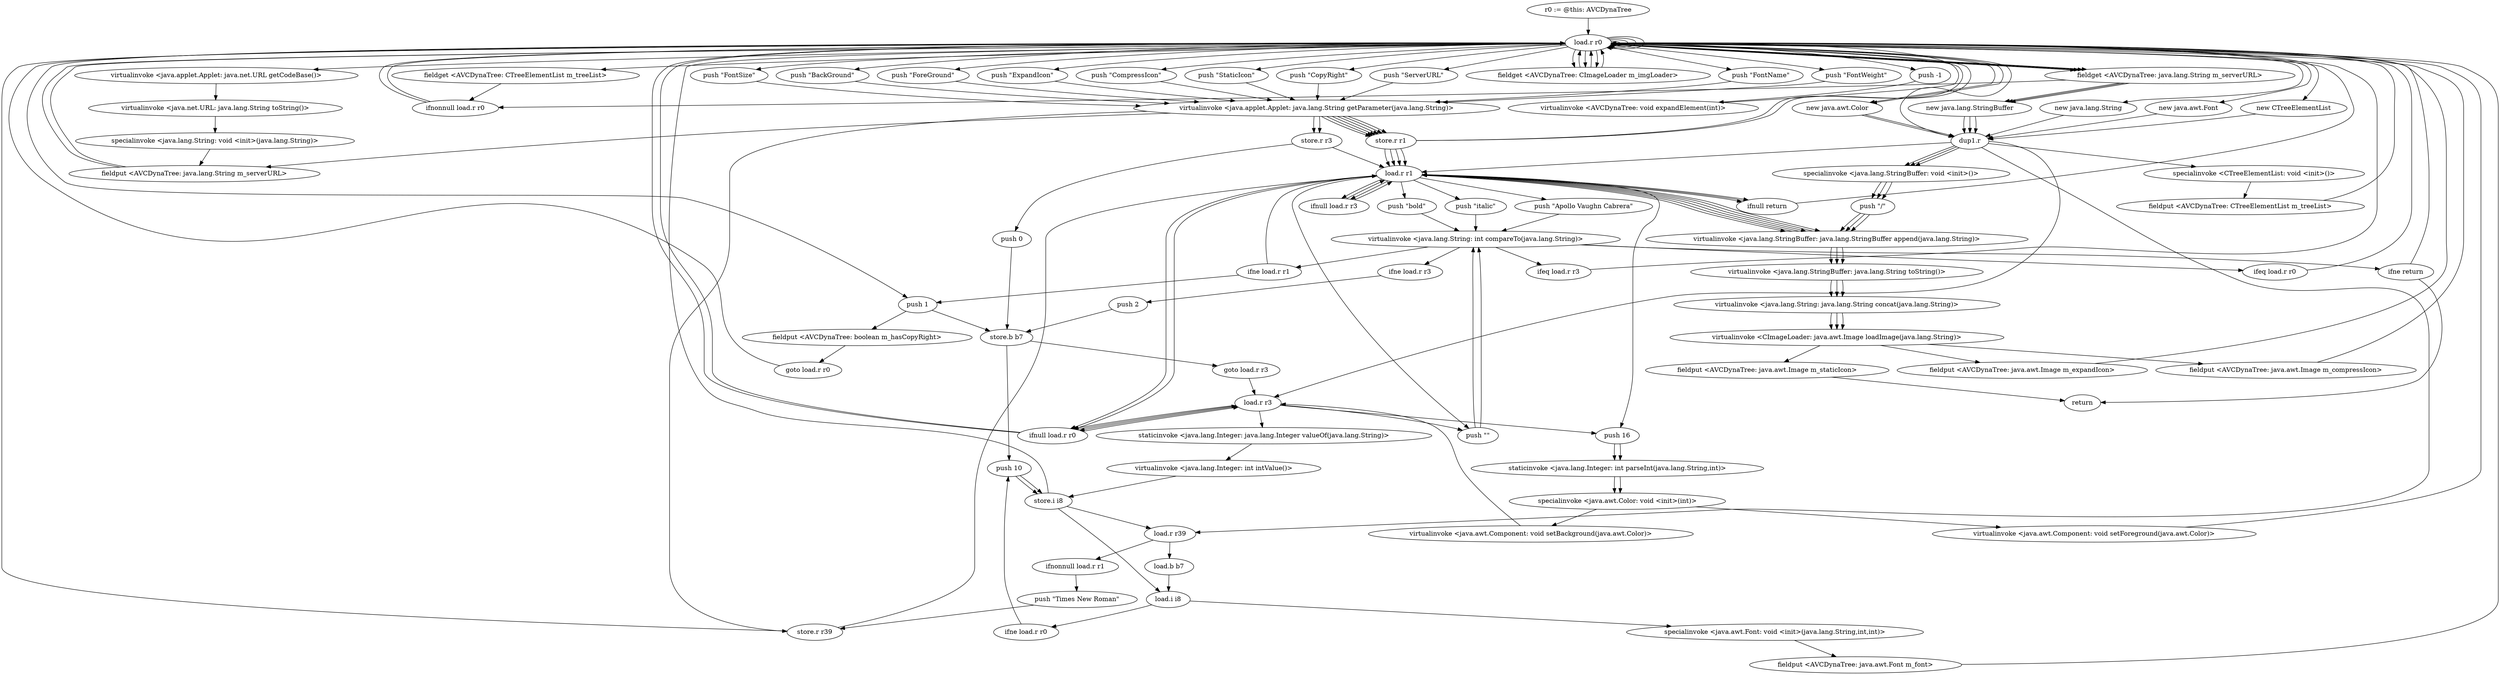 digraph "" {
    "r0 := @this: AVCDynaTree"
    "load.r r0"
    "r0 := @this: AVCDynaTree"->"load.r r0";
    "push \"CopyRight\""
    "load.r r0"->"push \"CopyRight\"";
    "virtualinvoke <java.applet.Applet: java.lang.String getParameter(java.lang.String)>"
    "push \"CopyRight\""->"virtualinvoke <java.applet.Applet: java.lang.String getParameter(java.lang.String)>";
    "store.r r1"
    "virtualinvoke <java.applet.Applet: java.lang.String getParameter(java.lang.String)>"->"store.r r1";
    "load.r r1"
    "store.r r1"->"load.r r1";
    "ifnull return"
    "load.r r1"->"ifnull return";
    "ifnull return"->"load.r r1";
    "push \"Apollo Vaughn Cabrera\""
    "load.r r1"->"push \"Apollo Vaughn Cabrera\"";
    "virtualinvoke <java.lang.String: int compareTo(java.lang.String)>"
    "push \"Apollo Vaughn Cabrera\""->"virtualinvoke <java.lang.String: int compareTo(java.lang.String)>";
    "ifne return"
    "virtualinvoke <java.lang.String: int compareTo(java.lang.String)>"->"ifne return";
    "ifne return"->"load.r r0";
    "push 1"
    "load.r r0"->"push 1";
    "fieldput <AVCDynaTree: boolean m_hasCopyRight>"
    "push 1"->"fieldput <AVCDynaTree: boolean m_hasCopyRight>";
    "goto load.r r0"
    "fieldput <AVCDynaTree: boolean m_hasCopyRight>"->"goto load.r r0";
    "goto load.r r0"->"load.r r0";
    "load.r r0"->"load.r r0";
    "push \"ServerURL\""
    "load.r r0"->"push \"ServerURL\"";
    "push \"ServerURL\""->"virtualinvoke <java.applet.Applet: java.lang.String getParameter(java.lang.String)>";
    "fieldput <AVCDynaTree: java.lang.String m_serverURL>"
    "virtualinvoke <java.applet.Applet: java.lang.String getParameter(java.lang.String)>"->"fieldput <AVCDynaTree: java.lang.String m_serverURL>";
    "fieldput <AVCDynaTree: java.lang.String m_serverURL>"->"load.r r0";
    "fieldget <AVCDynaTree: java.lang.String m_serverURL>"
    "load.r r0"->"fieldget <AVCDynaTree: java.lang.String m_serverURL>";
    "ifnonnull load.r r0"
    "fieldget <AVCDynaTree: java.lang.String m_serverURL>"->"ifnonnull load.r r0";
    "ifnonnull load.r r0"->"load.r r0";
    "new java.lang.String"
    "load.r r0"->"new java.lang.String";
    "dup1.r"
    "new java.lang.String"->"dup1.r";
    "dup1.r"->"load.r r0";
    "virtualinvoke <java.applet.Applet: java.net.URL getCodeBase()>"
    "load.r r0"->"virtualinvoke <java.applet.Applet: java.net.URL getCodeBase()>";
    "virtualinvoke <java.net.URL: java.lang.String toString()>"
    "virtualinvoke <java.applet.Applet: java.net.URL getCodeBase()>"->"virtualinvoke <java.net.URL: java.lang.String toString()>";
    "specialinvoke <java.lang.String: void <init>(java.lang.String)>"
    "virtualinvoke <java.net.URL: java.lang.String toString()>"->"specialinvoke <java.lang.String: void <init>(java.lang.String)>";
    "specialinvoke <java.lang.String: void <init>(java.lang.String)>"->"fieldput <AVCDynaTree: java.lang.String m_serverURL>";
    "fieldput <AVCDynaTree: java.lang.String m_serverURL>"->"load.r r0";
    "push \"FontName\""
    "load.r r0"->"push \"FontName\"";
    "push \"FontName\""->"virtualinvoke <java.applet.Applet: java.lang.String getParameter(java.lang.String)>";
    "store.r r39"
    "virtualinvoke <java.applet.Applet: java.lang.String getParameter(java.lang.String)>"->"store.r r39";
    "store.r r39"->"load.r r0";
    "push \"FontWeight\""
    "load.r r0"->"push \"FontWeight\"";
    "push \"FontWeight\""->"virtualinvoke <java.applet.Applet: java.lang.String getParameter(java.lang.String)>";
    "virtualinvoke <java.applet.Applet: java.lang.String getParameter(java.lang.String)>"->"store.r r1";
    "store.r r1"->"load.r r0";
    "push \"FontSize\""
    "load.r r0"->"push \"FontSize\"";
    "push \"FontSize\""->"virtualinvoke <java.applet.Applet: java.lang.String getParameter(java.lang.String)>";
    "store.r r3"
    "virtualinvoke <java.applet.Applet: java.lang.String getParameter(java.lang.String)>"->"store.r r3";
    "push 0"
    "store.r r3"->"push 0";
    "store.b b7"
    "push 0"->"store.b b7";
    "push 10"
    "store.b b7"->"push 10";
    "store.i i8"
    "push 10"->"store.i i8";
    "load.r r39"
    "store.i i8"->"load.r r39";
    "ifnonnull load.r r1"
    "load.r r39"->"ifnonnull load.r r1";
    "push \"Times New Roman\""
    "ifnonnull load.r r1"->"push \"Times New Roman\"";
    "push \"Times New Roman\""->"store.r r39";
    "store.r r39"->"load.r r1";
    "ifnull load.r r3"
    "load.r r1"->"ifnull load.r r3";
    "ifnull load.r r3"->"load.r r1";
    "push \"bold\""
    "load.r r1"->"push \"bold\"";
    "push \"bold\""->"virtualinvoke <java.lang.String: int compareTo(java.lang.String)>";
    "ifne load.r r1"
    "virtualinvoke <java.lang.String: int compareTo(java.lang.String)>"->"ifne load.r r1";
    "ifne load.r r1"->"push 1";
    "push 1"->"store.b b7";
    "goto load.r r3"
    "store.b b7"->"goto load.r r3";
    "load.r r3"
    "goto load.r r3"->"load.r r3";
    "ifnull load.r r0"
    "load.r r3"->"ifnull load.r r0";
    "ifnull load.r r0"->"load.r r3";
    "staticinvoke <java.lang.Integer: java.lang.Integer valueOf(java.lang.String)>"
    "load.r r3"->"staticinvoke <java.lang.Integer: java.lang.Integer valueOf(java.lang.String)>";
    "virtualinvoke <java.lang.Integer: int intValue()>"
    "staticinvoke <java.lang.Integer: java.lang.Integer valueOf(java.lang.String)>"->"virtualinvoke <java.lang.Integer: int intValue()>";
    "virtualinvoke <java.lang.Integer: int intValue()>"->"store.i i8";
    "load.i i8"
    "store.i i8"->"load.i i8";
    "ifne load.r r0"
    "load.i i8"->"ifne load.r r0";
    "ifne load.r r0"->"push 10";
    "push 10"->"store.i i8";
    "store.i i8"->"load.r r0";
    "new java.awt.Font"
    "load.r r0"->"new java.awt.Font";
    "new java.awt.Font"->"dup1.r";
    "dup1.r"->"load.r r39";
    "load.b b7"
    "load.r r39"->"load.b b7";
    "load.b b7"->"load.i i8";
    "specialinvoke <java.awt.Font: void <init>(java.lang.String,int,int)>"
    "load.i i8"->"specialinvoke <java.awt.Font: void <init>(java.lang.String,int,int)>";
    "fieldput <AVCDynaTree: java.awt.Font m_font>"
    "specialinvoke <java.awt.Font: void <init>(java.lang.String,int,int)>"->"fieldput <AVCDynaTree: java.awt.Font m_font>";
    "fieldput <AVCDynaTree: java.awt.Font m_font>"->"load.r r0";
    "fieldget <AVCDynaTree: CTreeElementList m_treeList>"
    "load.r r0"->"fieldget <AVCDynaTree: CTreeElementList m_treeList>";
    "fieldget <AVCDynaTree: CTreeElementList m_treeList>"->"ifnonnull load.r r0";
    "ifnonnull load.r r0"->"load.r r0";
    "new CTreeElementList"
    "load.r r0"->"new CTreeElementList";
    "new CTreeElementList"->"dup1.r";
    "specialinvoke <CTreeElementList: void <init>()>"
    "dup1.r"->"specialinvoke <CTreeElementList: void <init>()>";
    "fieldput <AVCDynaTree: CTreeElementList m_treeList>"
    "specialinvoke <CTreeElementList: void <init>()>"->"fieldput <AVCDynaTree: CTreeElementList m_treeList>";
    "fieldput <AVCDynaTree: CTreeElementList m_treeList>"->"load.r r0";
    "push -1"
    "load.r r0"->"push -1";
    "virtualinvoke <AVCDynaTree: void expandElement(int)>"
    "push -1"->"virtualinvoke <AVCDynaTree: void expandElement(int)>";
    "virtualinvoke <AVCDynaTree: void expandElement(int)>"->"load.r r0";
    "push \"BackGround\""
    "load.r r0"->"push \"BackGround\"";
    "push \"BackGround\""->"virtualinvoke <java.applet.Applet: java.lang.String getParameter(java.lang.String)>";
    "virtualinvoke <java.applet.Applet: java.lang.String getParameter(java.lang.String)>"->"store.r r1";
    "store.r r1"->"load.r r0";
    "push \"ForeGround\""
    "load.r r0"->"push \"ForeGround\"";
    "push \"ForeGround\""->"virtualinvoke <java.applet.Applet: java.lang.String getParameter(java.lang.String)>";
    "virtualinvoke <java.applet.Applet: java.lang.String getParameter(java.lang.String)>"->"store.r r3";
    "store.r r3"->"load.r r1";
    "load.r r1"->"ifnull load.r r3";
    "ifnull load.r r3"->"load.r r1";
    "push \"\""
    "load.r r1"->"push \"\"";
    "push \"\""->"virtualinvoke <java.lang.String: int compareTo(java.lang.String)>";
    "ifeq load.r r3"
    "virtualinvoke <java.lang.String: int compareTo(java.lang.String)>"->"ifeq load.r r3";
    "ifeq load.r r3"->"load.r r0";
    "new java.awt.Color"
    "load.r r0"->"new java.awt.Color";
    "new java.awt.Color"->"dup1.r";
    "dup1.r"->"load.r r1";
    "push 16"
    "load.r r1"->"push 16";
    "staticinvoke <java.lang.Integer: int parseInt(java.lang.String,int)>"
    "push 16"->"staticinvoke <java.lang.Integer: int parseInt(java.lang.String,int)>";
    "specialinvoke <java.awt.Color: void <init>(int)>"
    "staticinvoke <java.lang.Integer: int parseInt(java.lang.String,int)>"->"specialinvoke <java.awt.Color: void <init>(int)>";
    "virtualinvoke <java.awt.Component: void setBackground(java.awt.Color)>"
    "specialinvoke <java.awt.Color: void <init>(int)>"->"virtualinvoke <java.awt.Component: void setBackground(java.awt.Color)>";
    "virtualinvoke <java.awt.Component: void setBackground(java.awt.Color)>"->"load.r r3";
    "load.r r3"->"ifnull load.r r0";
    "ifnull load.r r0"->"load.r r3";
    "load.r r3"->"push \"\"";
    "push \"\""->"virtualinvoke <java.lang.String: int compareTo(java.lang.String)>";
    "ifeq load.r r0"
    "virtualinvoke <java.lang.String: int compareTo(java.lang.String)>"->"ifeq load.r r0";
    "ifeq load.r r0"->"load.r r0";
    "load.r r0"->"new java.awt.Color";
    "new java.awt.Color"->"dup1.r";
    "dup1.r"->"load.r r3";
    "load.r r3"->"push 16";
    "push 16"->"staticinvoke <java.lang.Integer: int parseInt(java.lang.String,int)>";
    "staticinvoke <java.lang.Integer: int parseInt(java.lang.String,int)>"->"specialinvoke <java.awt.Color: void <init>(int)>";
    "virtualinvoke <java.awt.Component: void setForeground(java.awt.Color)>"
    "specialinvoke <java.awt.Color: void <init>(int)>"->"virtualinvoke <java.awt.Component: void setForeground(java.awt.Color)>";
    "virtualinvoke <java.awt.Component: void setForeground(java.awt.Color)>"->"load.r r0";
    "push \"ExpandIcon\""
    "load.r r0"->"push \"ExpandIcon\"";
    "push \"ExpandIcon\""->"virtualinvoke <java.applet.Applet: java.lang.String getParameter(java.lang.String)>";
    "virtualinvoke <java.applet.Applet: java.lang.String getParameter(java.lang.String)>"->"store.r r1";
    "store.r r1"->"load.r r1";
    "load.r r1"->"ifnull load.r r0";
    "ifnull load.r r0"->"load.r r0";
    "load.r r0"->"load.r r0";
    "fieldget <AVCDynaTree: CImageLoader m_imgLoader>"
    "load.r r0"->"fieldget <AVCDynaTree: CImageLoader m_imgLoader>";
    "fieldget <AVCDynaTree: CImageLoader m_imgLoader>"->"load.r r0";
    "load.r r0"->"fieldget <AVCDynaTree: java.lang.String m_serverURL>";
    "new java.lang.StringBuffer"
    "fieldget <AVCDynaTree: java.lang.String m_serverURL>"->"new java.lang.StringBuffer";
    "new java.lang.StringBuffer"->"dup1.r";
    "specialinvoke <java.lang.StringBuffer: void <init>()>"
    "dup1.r"->"specialinvoke <java.lang.StringBuffer: void <init>()>";
    "push \"/\""
    "specialinvoke <java.lang.StringBuffer: void <init>()>"->"push \"/\"";
    "virtualinvoke <java.lang.StringBuffer: java.lang.StringBuffer append(java.lang.String)>"
    "push \"/\""->"virtualinvoke <java.lang.StringBuffer: java.lang.StringBuffer append(java.lang.String)>";
    "virtualinvoke <java.lang.StringBuffer: java.lang.StringBuffer append(java.lang.String)>"->"load.r r1";
    "load.r r1"->"virtualinvoke <java.lang.StringBuffer: java.lang.StringBuffer append(java.lang.String)>";
    "virtualinvoke <java.lang.StringBuffer: java.lang.String toString()>"
    "virtualinvoke <java.lang.StringBuffer: java.lang.StringBuffer append(java.lang.String)>"->"virtualinvoke <java.lang.StringBuffer: java.lang.String toString()>";
    "virtualinvoke <java.lang.String: java.lang.String concat(java.lang.String)>"
    "virtualinvoke <java.lang.StringBuffer: java.lang.String toString()>"->"virtualinvoke <java.lang.String: java.lang.String concat(java.lang.String)>";
    "virtualinvoke <CImageLoader: java.awt.Image loadImage(java.lang.String)>"
    "virtualinvoke <java.lang.String: java.lang.String concat(java.lang.String)>"->"virtualinvoke <CImageLoader: java.awt.Image loadImage(java.lang.String)>";
    "fieldput <AVCDynaTree: java.awt.Image m_expandIcon>"
    "virtualinvoke <CImageLoader: java.awt.Image loadImage(java.lang.String)>"->"fieldput <AVCDynaTree: java.awt.Image m_expandIcon>";
    "fieldput <AVCDynaTree: java.awt.Image m_expandIcon>"->"load.r r0";
    "push \"CompressIcon\""
    "load.r r0"->"push \"CompressIcon\"";
    "push \"CompressIcon\""->"virtualinvoke <java.applet.Applet: java.lang.String getParameter(java.lang.String)>";
    "virtualinvoke <java.applet.Applet: java.lang.String getParameter(java.lang.String)>"->"store.r r1";
    "store.r r1"->"load.r r1";
    "load.r r1"->"ifnull load.r r0";
    "ifnull load.r r0"->"load.r r0";
    "load.r r0"->"load.r r0";
    "load.r r0"->"fieldget <AVCDynaTree: CImageLoader m_imgLoader>";
    "fieldget <AVCDynaTree: CImageLoader m_imgLoader>"->"load.r r0";
    "load.r r0"->"fieldget <AVCDynaTree: java.lang.String m_serverURL>";
    "fieldget <AVCDynaTree: java.lang.String m_serverURL>"->"new java.lang.StringBuffer";
    "new java.lang.StringBuffer"->"dup1.r";
    "dup1.r"->"specialinvoke <java.lang.StringBuffer: void <init>()>";
    "specialinvoke <java.lang.StringBuffer: void <init>()>"->"push \"/\"";
    "push \"/\""->"virtualinvoke <java.lang.StringBuffer: java.lang.StringBuffer append(java.lang.String)>";
    "virtualinvoke <java.lang.StringBuffer: java.lang.StringBuffer append(java.lang.String)>"->"load.r r1";
    "load.r r1"->"virtualinvoke <java.lang.StringBuffer: java.lang.StringBuffer append(java.lang.String)>";
    "virtualinvoke <java.lang.StringBuffer: java.lang.StringBuffer append(java.lang.String)>"->"virtualinvoke <java.lang.StringBuffer: java.lang.String toString()>";
    "virtualinvoke <java.lang.StringBuffer: java.lang.String toString()>"->"virtualinvoke <java.lang.String: java.lang.String concat(java.lang.String)>";
    "virtualinvoke <java.lang.String: java.lang.String concat(java.lang.String)>"->"virtualinvoke <CImageLoader: java.awt.Image loadImage(java.lang.String)>";
    "fieldput <AVCDynaTree: java.awt.Image m_compressIcon>"
    "virtualinvoke <CImageLoader: java.awt.Image loadImage(java.lang.String)>"->"fieldput <AVCDynaTree: java.awt.Image m_compressIcon>";
    "fieldput <AVCDynaTree: java.awt.Image m_compressIcon>"->"load.r r0";
    "push \"StaticIcon\""
    "load.r r0"->"push \"StaticIcon\"";
    "push \"StaticIcon\""->"virtualinvoke <java.applet.Applet: java.lang.String getParameter(java.lang.String)>";
    "virtualinvoke <java.applet.Applet: java.lang.String getParameter(java.lang.String)>"->"store.r r1";
    "store.r r1"->"load.r r1";
    "load.r r1"->"ifnull return";
    "ifnull return"->"load.r r0";
    "load.r r0"->"load.r r0";
    "load.r r0"->"fieldget <AVCDynaTree: CImageLoader m_imgLoader>";
    "fieldget <AVCDynaTree: CImageLoader m_imgLoader>"->"load.r r0";
    "load.r r0"->"fieldget <AVCDynaTree: java.lang.String m_serverURL>";
    "fieldget <AVCDynaTree: java.lang.String m_serverURL>"->"new java.lang.StringBuffer";
    "new java.lang.StringBuffer"->"dup1.r";
    "dup1.r"->"specialinvoke <java.lang.StringBuffer: void <init>()>";
    "specialinvoke <java.lang.StringBuffer: void <init>()>"->"push \"/\"";
    "push \"/\""->"virtualinvoke <java.lang.StringBuffer: java.lang.StringBuffer append(java.lang.String)>";
    "virtualinvoke <java.lang.StringBuffer: java.lang.StringBuffer append(java.lang.String)>"->"load.r r1";
    "load.r r1"->"virtualinvoke <java.lang.StringBuffer: java.lang.StringBuffer append(java.lang.String)>";
    "virtualinvoke <java.lang.StringBuffer: java.lang.StringBuffer append(java.lang.String)>"->"virtualinvoke <java.lang.StringBuffer: java.lang.String toString()>";
    "virtualinvoke <java.lang.StringBuffer: java.lang.String toString()>"->"virtualinvoke <java.lang.String: java.lang.String concat(java.lang.String)>";
    "virtualinvoke <java.lang.String: java.lang.String concat(java.lang.String)>"->"virtualinvoke <CImageLoader: java.awt.Image loadImage(java.lang.String)>";
    "fieldput <AVCDynaTree: java.awt.Image m_staticIcon>"
    "virtualinvoke <CImageLoader: java.awt.Image loadImage(java.lang.String)>"->"fieldput <AVCDynaTree: java.awt.Image m_staticIcon>";
    "return"
    "fieldput <AVCDynaTree: java.awt.Image m_staticIcon>"->"return";
    "ifne load.r r1"->"load.r r1";
    "push \"italic\""
    "load.r r1"->"push \"italic\"";
    "push \"italic\""->"virtualinvoke <java.lang.String: int compareTo(java.lang.String)>";
    "ifne load.r r3"
    "virtualinvoke <java.lang.String: int compareTo(java.lang.String)>"->"ifne load.r r3";
    "push 2"
    "ifne load.r r3"->"push 2";
    "push 2"->"store.b b7";
    "ifne return"->"return";
}
